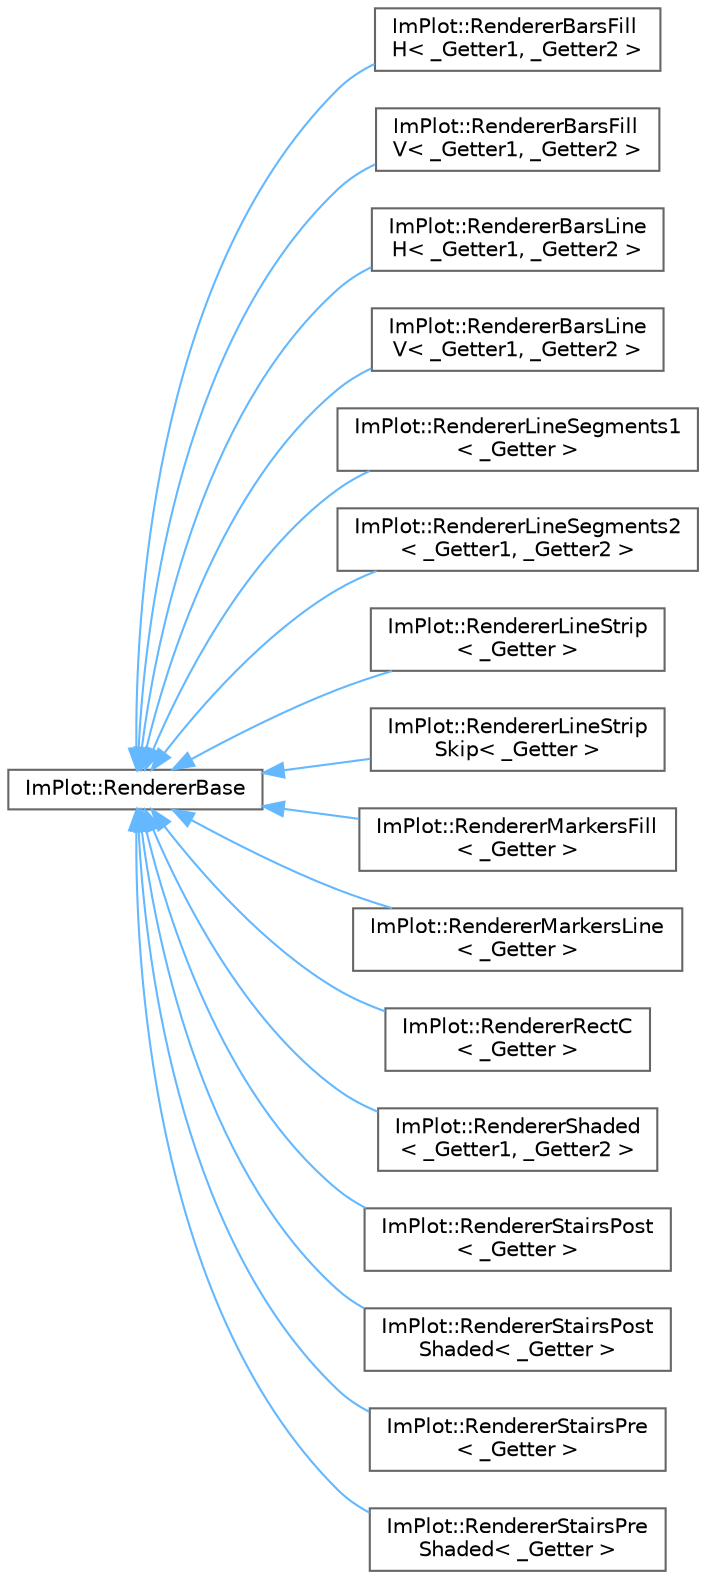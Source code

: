 digraph "Graphical Class Hierarchy"
{
 // LATEX_PDF_SIZE
  bgcolor="transparent";
  edge [fontname=Helvetica,fontsize=10,labelfontname=Helvetica,labelfontsize=10];
  node [fontname=Helvetica,fontsize=10,shape=box,height=0.2,width=0.4];
  rankdir="LR";
  Node0 [id="Node000000",label="ImPlot::RendererBase",height=0.2,width=0.4,color="grey40", fillcolor="white", style="filled",URL="$structImPlot_1_1RendererBase.html",tooltip=" "];
  Node0 -> Node1 [id="edge39_Node000000_Node000001",dir="back",color="steelblue1",style="solid",tooltip=" "];
  Node1 [id="Node000001",label="ImPlot::RendererBarsFill\lH\< _Getter1, _Getter2 \>",height=0.2,width=0.4,color="grey40", fillcolor="white", style="filled",URL="$structImPlot_1_1RendererBarsFillH.html",tooltip=" "];
  Node0 -> Node2 [id="edge40_Node000000_Node000002",dir="back",color="steelblue1",style="solid",tooltip=" "];
  Node2 [id="Node000002",label="ImPlot::RendererBarsFill\lV\< _Getter1, _Getter2 \>",height=0.2,width=0.4,color="grey40", fillcolor="white", style="filled",URL="$structImPlot_1_1RendererBarsFillV.html",tooltip=" "];
  Node0 -> Node3 [id="edge41_Node000000_Node000003",dir="back",color="steelblue1",style="solid",tooltip=" "];
  Node3 [id="Node000003",label="ImPlot::RendererBarsLine\lH\< _Getter1, _Getter2 \>",height=0.2,width=0.4,color="grey40", fillcolor="white", style="filled",URL="$structImPlot_1_1RendererBarsLineH.html",tooltip=" "];
  Node0 -> Node4 [id="edge42_Node000000_Node000004",dir="back",color="steelblue1",style="solid",tooltip=" "];
  Node4 [id="Node000004",label="ImPlot::RendererBarsLine\lV\< _Getter1, _Getter2 \>",height=0.2,width=0.4,color="grey40", fillcolor="white", style="filled",URL="$structImPlot_1_1RendererBarsLineV.html",tooltip=" "];
  Node0 -> Node5 [id="edge43_Node000000_Node000005",dir="back",color="steelblue1",style="solid",tooltip=" "];
  Node5 [id="Node000005",label="ImPlot::RendererLineSegments1\l\< _Getter \>",height=0.2,width=0.4,color="grey40", fillcolor="white", style="filled",URL="$structImPlot_1_1RendererLineSegments1.html",tooltip=" "];
  Node0 -> Node6 [id="edge44_Node000000_Node000006",dir="back",color="steelblue1",style="solid",tooltip=" "];
  Node6 [id="Node000006",label="ImPlot::RendererLineSegments2\l\< _Getter1, _Getter2 \>",height=0.2,width=0.4,color="grey40", fillcolor="white", style="filled",URL="$structImPlot_1_1RendererLineSegments2.html",tooltip=" "];
  Node0 -> Node7 [id="edge45_Node000000_Node000007",dir="back",color="steelblue1",style="solid",tooltip=" "];
  Node7 [id="Node000007",label="ImPlot::RendererLineStrip\l\< _Getter \>",height=0.2,width=0.4,color="grey40", fillcolor="white", style="filled",URL="$structImPlot_1_1RendererLineStrip.html",tooltip=" "];
  Node0 -> Node8 [id="edge46_Node000000_Node000008",dir="back",color="steelblue1",style="solid",tooltip=" "];
  Node8 [id="Node000008",label="ImPlot::RendererLineStrip\lSkip\< _Getter \>",height=0.2,width=0.4,color="grey40", fillcolor="white", style="filled",URL="$structImPlot_1_1RendererLineStripSkip.html",tooltip=" "];
  Node0 -> Node9 [id="edge47_Node000000_Node000009",dir="back",color="steelblue1",style="solid",tooltip=" "];
  Node9 [id="Node000009",label="ImPlot::RendererMarkersFill\l\< _Getter \>",height=0.2,width=0.4,color="grey40", fillcolor="white", style="filled",URL="$structImPlot_1_1RendererMarkersFill.html",tooltip=" "];
  Node0 -> Node10 [id="edge48_Node000000_Node000010",dir="back",color="steelblue1",style="solid",tooltip=" "];
  Node10 [id="Node000010",label="ImPlot::RendererMarkersLine\l\< _Getter \>",height=0.2,width=0.4,color="grey40", fillcolor="white", style="filled",URL="$structImPlot_1_1RendererMarkersLine.html",tooltip=" "];
  Node0 -> Node11 [id="edge49_Node000000_Node000011",dir="back",color="steelblue1",style="solid",tooltip=" "];
  Node11 [id="Node000011",label="ImPlot::RendererRectC\l\< _Getter \>",height=0.2,width=0.4,color="grey40", fillcolor="white", style="filled",URL="$structImPlot_1_1RendererRectC.html",tooltip=" "];
  Node0 -> Node12 [id="edge50_Node000000_Node000012",dir="back",color="steelblue1",style="solid",tooltip=" "];
  Node12 [id="Node000012",label="ImPlot::RendererShaded\l\< _Getter1, _Getter2 \>",height=0.2,width=0.4,color="grey40", fillcolor="white", style="filled",URL="$structImPlot_1_1RendererShaded.html",tooltip=" "];
  Node0 -> Node13 [id="edge51_Node000000_Node000013",dir="back",color="steelblue1",style="solid",tooltip=" "];
  Node13 [id="Node000013",label="ImPlot::RendererStairsPost\l\< _Getter \>",height=0.2,width=0.4,color="grey40", fillcolor="white", style="filled",URL="$structImPlot_1_1RendererStairsPost.html",tooltip=" "];
  Node0 -> Node14 [id="edge52_Node000000_Node000014",dir="back",color="steelblue1",style="solid",tooltip=" "];
  Node14 [id="Node000014",label="ImPlot::RendererStairsPost\lShaded\< _Getter \>",height=0.2,width=0.4,color="grey40", fillcolor="white", style="filled",URL="$structImPlot_1_1RendererStairsPostShaded.html",tooltip=" "];
  Node0 -> Node15 [id="edge53_Node000000_Node000015",dir="back",color="steelblue1",style="solid",tooltip=" "];
  Node15 [id="Node000015",label="ImPlot::RendererStairsPre\l\< _Getter \>",height=0.2,width=0.4,color="grey40", fillcolor="white", style="filled",URL="$structImPlot_1_1RendererStairsPre.html",tooltip=" "];
  Node0 -> Node16 [id="edge54_Node000000_Node000016",dir="back",color="steelblue1",style="solid",tooltip=" "];
  Node16 [id="Node000016",label="ImPlot::RendererStairsPre\lShaded\< _Getter \>",height=0.2,width=0.4,color="grey40", fillcolor="white", style="filled",URL="$structImPlot_1_1RendererStairsPreShaded.html",tooltip=" "];
}
